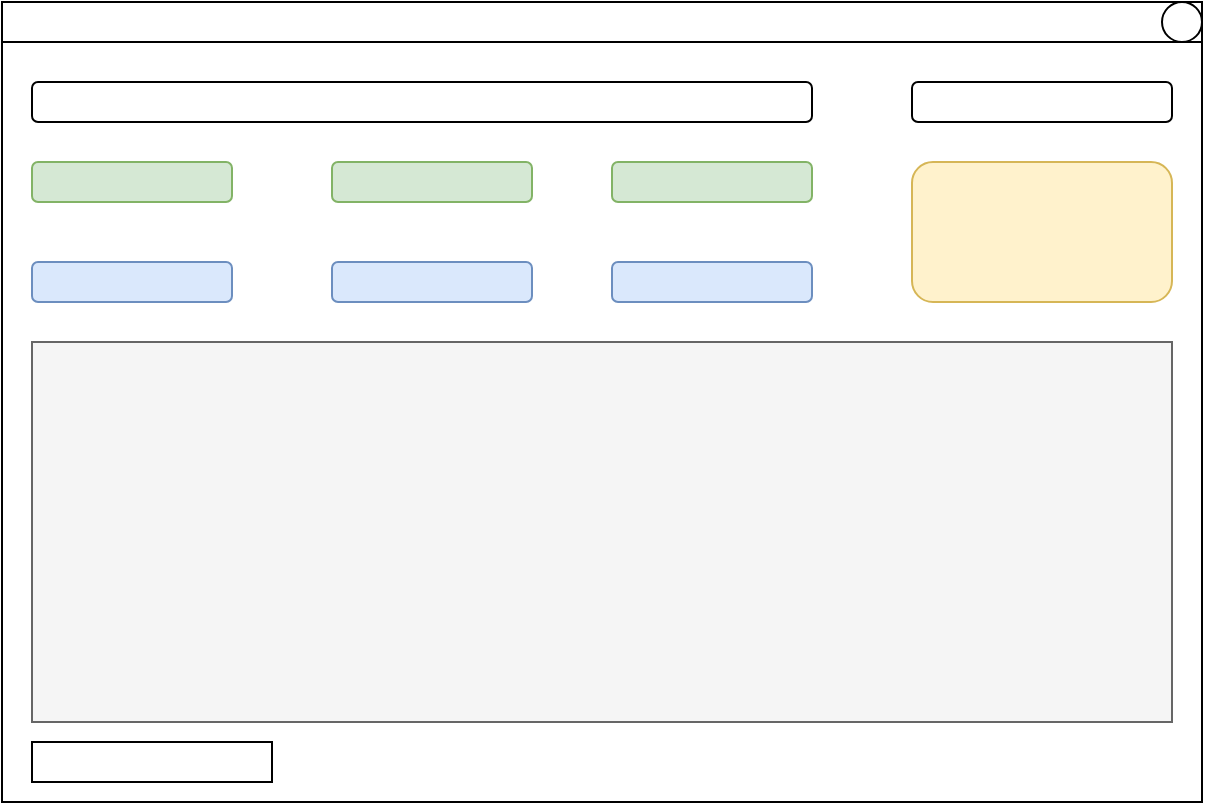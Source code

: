 <mxfile version="26.2.14">
  <diagram name="Page-1" id="QlXlRy5BjYW99vqJA2zn">
    <mxGraphModel dx="1426" dy="751" grid="0" gridSize="10" guides="1" tooltips="1" connect="1" arrows="1" fold="1" page="1" pageScale="1" pageWidth="850" pageHeight="1100" math="0" shadow="0">
      <root>
        <mxCell id="0" />
        <mxCell id="1" parent="0" />
        <mxCell id="_ANSrcgwnqD22pM6rKfN-14" value="" style="rounded=0;whiteSpace=wrap;html=1;" parent="1" vertex="1">
          <mxGeometry x="125" y="120" width="600" height="400" as="geometry" />
        </mxCell>
        <mxCell id="_ANSrcgwnqD22pM6rKfN-2" value="" style="rounded=1;whiteSpace=wrap;html=1;fillColor=#dae8fc;strokeColor=#6c8ebf;" parent="1" vertex="1">
          <mxGeometry x="140" y="250" width="100" height="20" as="geometry" />
        </mxCell>
        <mxCell id="_ANSrcgwnqD22pM6rKfN-3" value="" style="rounded=1;whiteSpace=wrap;html=1;fillColor=#dae8fc;strokeColor=#6c8ebf;" parent="1" vertex="1">
          <mxGeometry x="290" y="250" width="100" height="20" as="geometry" />
        </mxCell>
        <mxCell id="_ANSrcgwnqD22pM6rKfN-4" value="" style="rounded=1;whiteSpace=wrap;html=1;fillColor=#d5e8d4;strokeColor=#82b366;" parent="1" vertex="1">
          <mxGeometry x="140" y="200" width="100" height="20" as="geometry" />
        </mxCell>
        <mxCell id="_ANSrcgwnqD22pM6rKfN-5" value="" style="rounded=1;whiteSpace=wrap;html=1;fillColor=#dae8fc;strokeColor=#6c8ebf;" parent="1" vertex="1">
          <mxGeometry x="430" y="250" width="100" height="20" as="geometry" />
        </mxCell>
        <mxCell id="_ANSrcgwnqD22pM6rKfN-6" value="" style="rounded=1;whiteSpace=wrap;html=1;fillColor=#d5e8d4;strokeColor=#82b366;" parent="1" vertex="1">
          <mxGeometry x="430" y="200" width="100" height="20" as="geometry" />
        </mxCell>
        <mxCell id="_ANSrcgwnqD22pM6rKfN-7" value="" style="rounded=1;whiteSpace=wrap;html=1;fillColor=#d5e8d4;strokeColor=#82b366;" parent="1" vertex="1">
          <mxGeometry x="290" y="200" width="100" height="20" as="geometry" />
        </mxCell>
        <mxCell id="_ANSrcgwnqD22pM6rKfN-10" value="" style="rounded=1;whiteSpace=wrap;html=1;" parent="1" vertex="1">
          <mxGeometry x="140" y="160" width="390" height="20" as="geometry" />
        </mxCell>
        <mxCell id="_ANSrcgwnqD22pM6rKfN-11" value="" style="rounded=1;whiteSpace=wrap;html=1;" parent="1" vertex="1">
          <mxGeometry x="580" y="160" width="130" height="20" as="geometry" />
        </mxCell>
        <mxCell id="_ANSrcgwnqD22pM6rKfN-12" value="" style="rounded=1;whiteSpace=wrap;html=1;fillColor=#fff2cc;strokeColor=#d6b656;" parent="1" vertex="1">
          <mxGeometry x="580" y="200" width="130" height="70" as="geometry" />
        </mxCell>
        <mxCell id="_ANSrcgwnqD22pM6rKfN-16" value="" style="rounded=0;whiteSpace=wrap;html=1;fillColor=#f5f5f5;fontColor=#333333;strokeColor=#666666;" parent="1" vertex="1">
          <mxGeometry x="140" y="290" width="570" height="190" as="geometry" />
        </mxCell>
        <mxCell id="_ANSrcgwnqD22pM6rKfN-19" value="" style="rounded=0;whiteSpace=wrap;html=1;" parent="1" vertex="1">
          <mxGeometry x="140" y="490" width="120" height="20" as="geometry" />
        </mxCell>
        <mxCell id="_ANSrcgwnqD22pM6rKfN-20" value="" style="rounded=0;whiteSpace=wrap;html=1;" parent="1" vertex="1">
          <mxGeometry x="125" y="120" width="600" height="20" as="geometry" />
        </mxCell>
        <mxCell id="_ANSrcgwnqD22pM6rKfN-21" value="" style="ellipse;whiteSpace=wrap;html=1;aspect=fixed;" parent="1" vertex="1">
          <mxGeometry x="705" y="120" width="20" height="20" as="geometry" />
        </mxCell>
      </root>
    </mxGraphModel>
  </diagram>
</mxfile>
